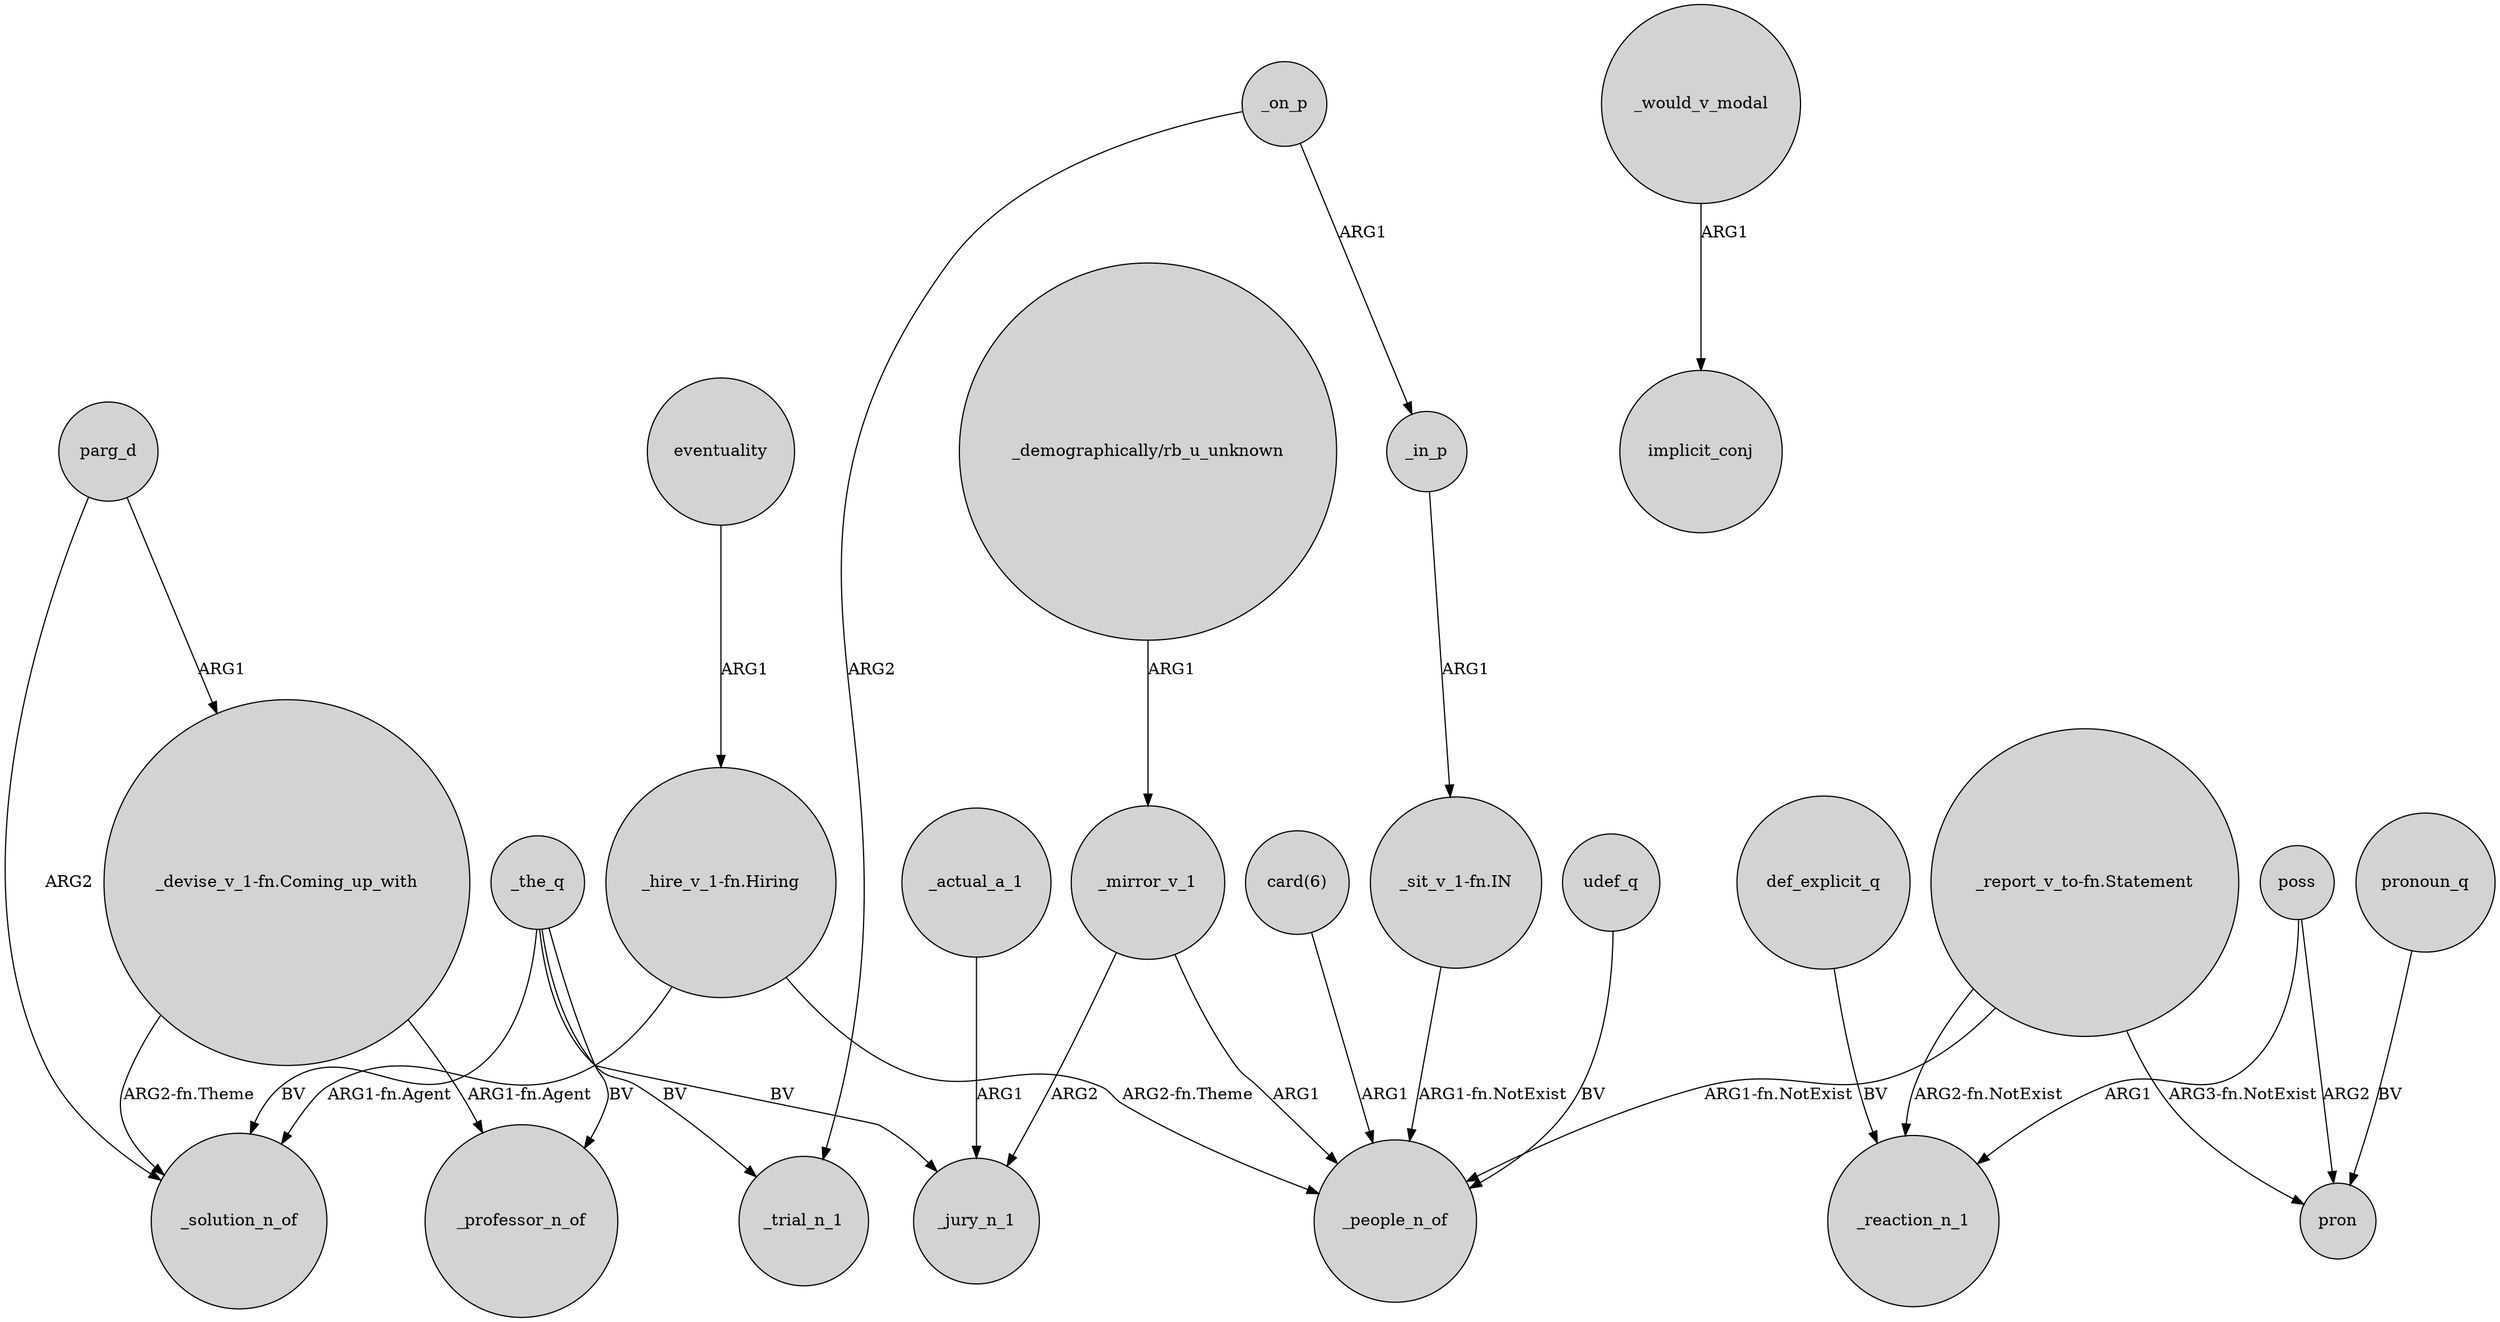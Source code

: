 digraph {
	node [shape=circle style=filled]
	"_demographically/rb_u_unknown" -> _mirror_v_1 [label=ARG1]
	parg_d -> "_devise_v_1-fn.Coming_up_with" [label=ARG1]
	poss -> pron [label=ARG2]
	_the_q -> _solution_n_of [label=BV]
	"_hire_v_1-fn.Hiring" -> _people_n_of [label="ARG2-fn.Theme"]
	eventuality -> "_hire_v_1-fn.Hiring" [label=ARG1]
	"_hire_v_1-fn.Hiring" -> _solution_n_of [label="ARG1-fn.Agent"]
	_on_p -> _trial_n_1 [label=ARG2]
	_the_q -> _trial_n_1 [label=BV]
	_would_v_modal -> implicit_conj [label=ARG1]
	_mirror_v_1 -> _people_n_of [label=ARG1]
	_on_p -> _in_p [label=ARG1]
	parg_d -> _solution_n_of [label=ARG2]
	_the_q -> _professor_n_of [label=BV]
	"_report_v_to-fn.Statement" -> pron [label="ARG3-fn.NotExist"]
	def_explicit_q -> _reaction_n_1 [label=BV]
	"_devise_v_1-fn.Coming_up_with" -> _solution_n_of [label="ARG2-fn.Theme"]
	_mirror_v_1 -> _jury_n_1 [label=ARG2]
	udef_q -> _people_n_of [label=BV]
	pronoun_q -> pron [label=BV]
	"_report_v_to-fn.Statement" -> _reaction_n_1 [label="ARG2-fn.NotExist"]
	_actual_a_1 -> _jury_n_1 [label=ARG1]
	"_sit_v_1-fn.IN" -> _people_n_of [label="ARG1-fn.NotExist"]
	poss -> _reaction_n_1 [label=ARG1]
	"_devise_v_1-fn.Coming_up_with" -> _professor_n_of [label="ARG1-fn.Agent"]
	_in_p -> "_sit_v_1-fn.IN" [label=ARG1]
	"_report_v_to-fn.Statement" -> _people_n_of [label="ARG1-fn.NotExist"]
	_the_q -> _jury_n_1 [label=BV]
	"card(6)" -> _people_n_of [label=ARG1]
}
